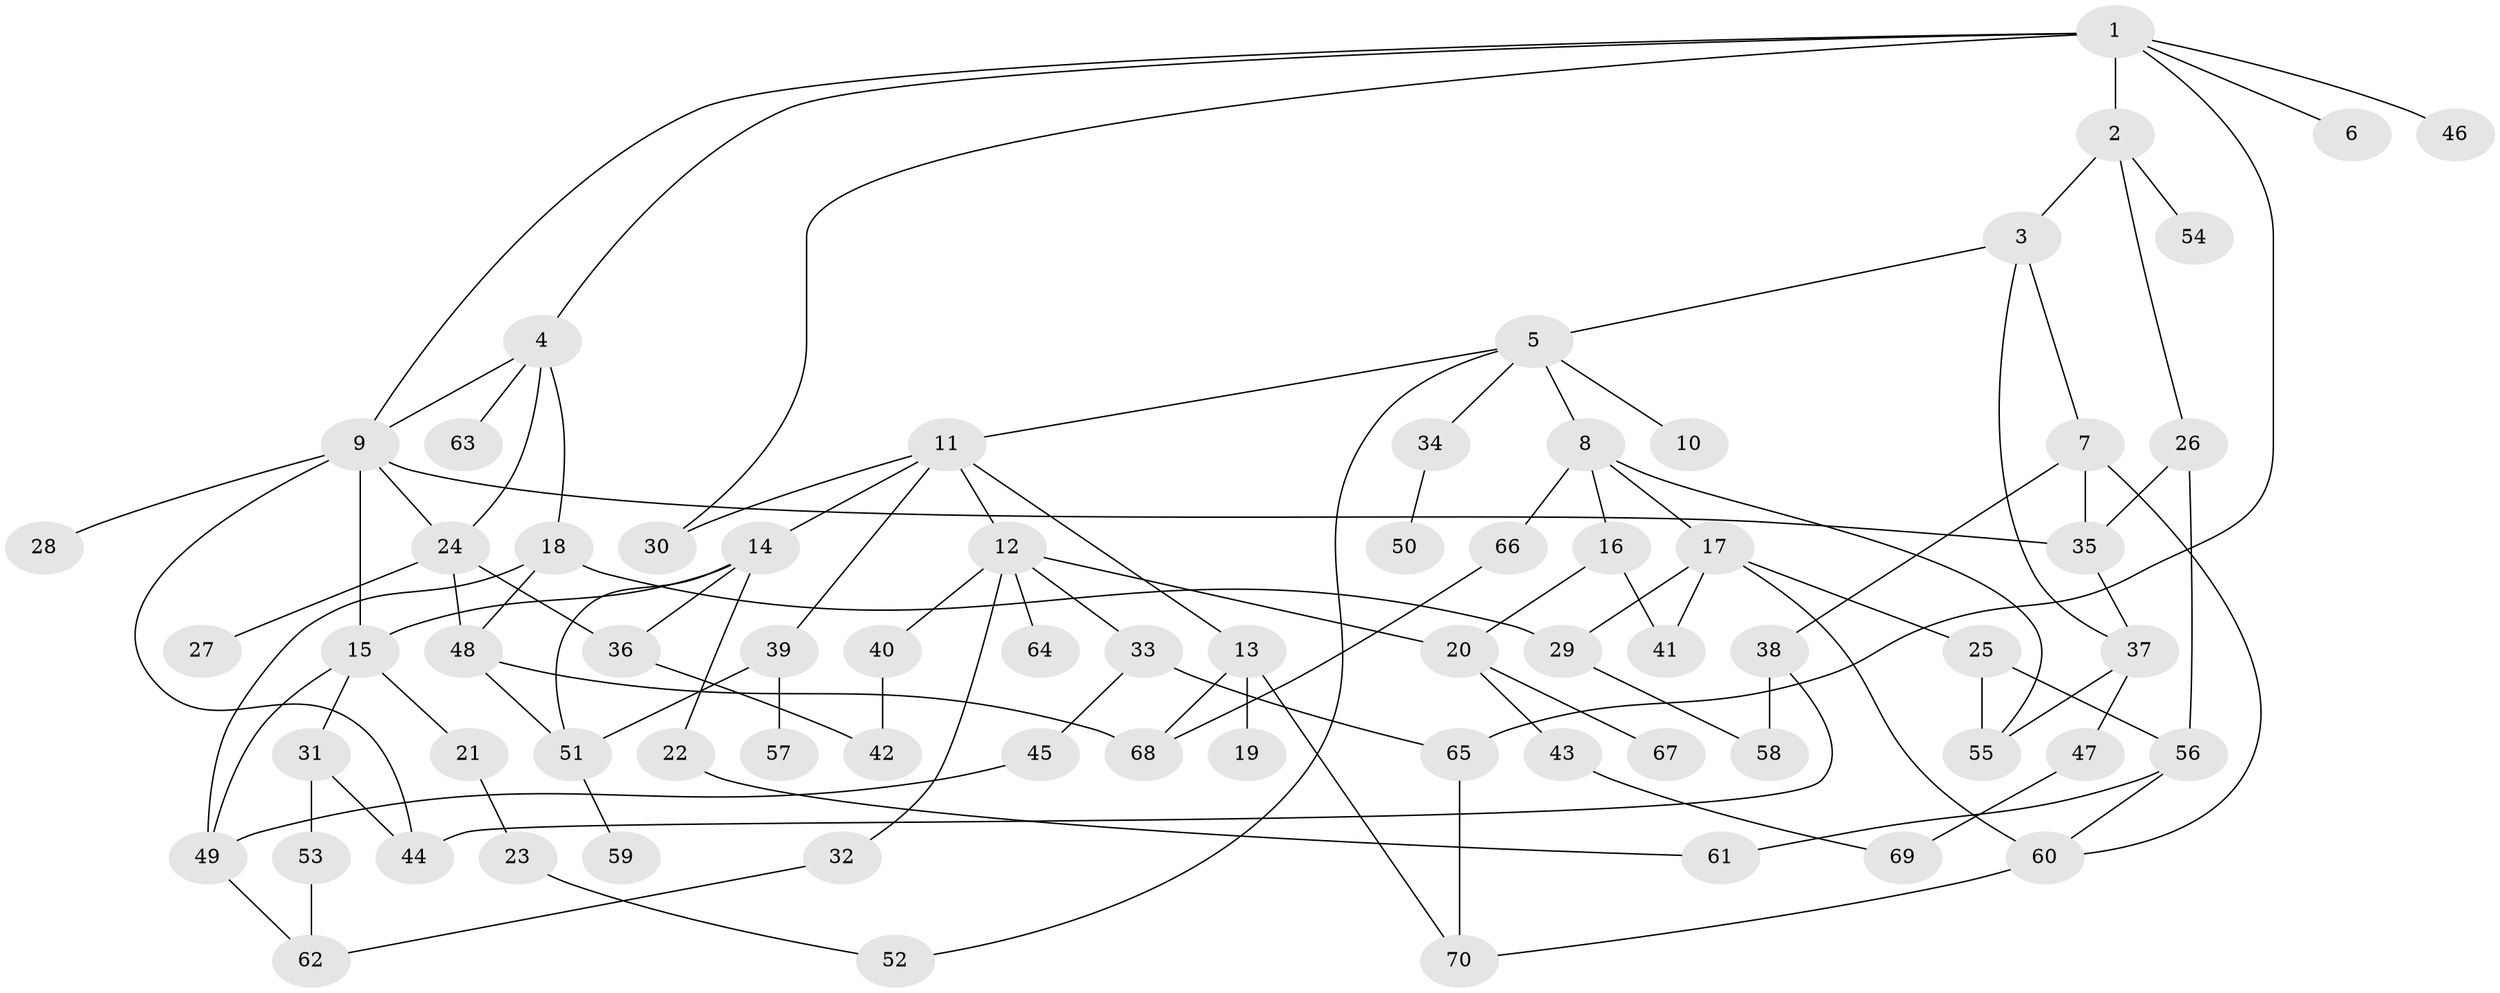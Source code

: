 // coarse degree distribution, {7: 0.04081632653061224, 6: 0.08163265306122448, 5: 0.10204081632653061, 1: 0.22448979591836735, 4: 0.12244897959183673, 9: 0.02040816326530612, 8: 0.04081632653061224, 2: 0.22448979591836735, 3: 0.14285714285714285}
// Generated by graph-tools (version 1.1) at 2025/23/03/03/25 07:23:35]
// undirected, 70 vertices, 104 edges
graph export_dot {
graph [start="1"]
  node [color=gray90,style=filled];
  1;
  2;
  3;
  4;
  5;
  6;
  7;
  8;
  9;
  10;
  11;
  12;
  13;
  14;
  15;
  16;
  17;
  18;
  19;
  20;
  21;
  22;
  23;
  24;
  25;
  26;
  27;
  28;
  29;
  30;
  31;
  32;
  33;
  34;
  35;
  36;
  37;
  38;
  39;
  40;
  41;
  42;
  43;
  44;
  45;
  46;
  47;
  48;
  49;
  50;
  51;
  52;
  53;
  54;
  55;
  56;
  57;
  58;
  59;
  60;
  61;
  62;
  63;
  64;
  65;
  66;
  67;
  68;
  69;
  70;
  1 -- 2;
  1 -- 4;
  1 -- 6;
  1 -- 30;
  1 -- 46;
  1 -- 65;
  1 -- 9;
  2 -- 3;
  2 -- 26;
  2 -- 54;
  3 -- 5;
  3 -- 7;
  3 -- 37;
  4 -- 9;
  4 -- 18;
  4 -- 63;
  4 -- 24;
  5 -- 8;
  5 -- 10;
  5 -- 11;
  5 -- 34;
  5 -- 52;
  7 -- 38;
  7 -- 60;
  7 -- 35;
  8 -- 16;
  8 -- 17;
  8 -- 66;
  8 -- 55;
  9 -- 15;
  9 -- 24;
  9 -- 28;
  9 -- 35;
  9 -- 44;
  11 -- 12;
  11 -- 13;
  11 -- 14;
  11 -- 39;
  11 -- 30;
  12 -- 32;
  12 -- 33;
  12 -- 40;
  12 -- 64;
  12 -- 20;
  13 -- 19;
  13 -- 70;
  13 -- 68;
  14 -- 22;
  14 -- 36;
  14 -- 51;
  14 -- 15;
  15 -- 21;
  15 -- 31;
  15 -- 49;
  16 -- 20;
  16 -- 41;
  17 -- 25;
  17 -- 29;
  17 -- 41;
  17 -- 60;
  18 -- 48;
  18 -- 49;
  18 -- 29;
  20 -- 43;
  20 -- 67;
  21 -- 23;
  22 -- 61;
  23 -- 52;
  24 -- 27;
  24 -- 36;
  24 -- 48;
  25 -- 56;
  25 -- 55;
  26 -- 56;
  26 -- 35;
  29 -- 58;
  31 -- 53;
  31 -- 44;
  32 -- 62;
  33 -- 45;
  33 -- 65;
  34 -- 50;
  35 -- 37;
  36 -- 42;
  37 -- 47;
  37 -- 55;
  38 -- 58;
  38 -- 44;
  39 -- 57;
  39 -- 51;
  40 -- 42;
  43 -- 69;
  45 -- 49;
  47 -- 69;
  48 -- 68;
  48 -- 51;
  49 -- 62;
  51 -- 59;
  53 -- 62;
  56 -- 61;
  56 -- 60;
  60 -- 70;
  65 -- 70;
  66 -- 68;
}
